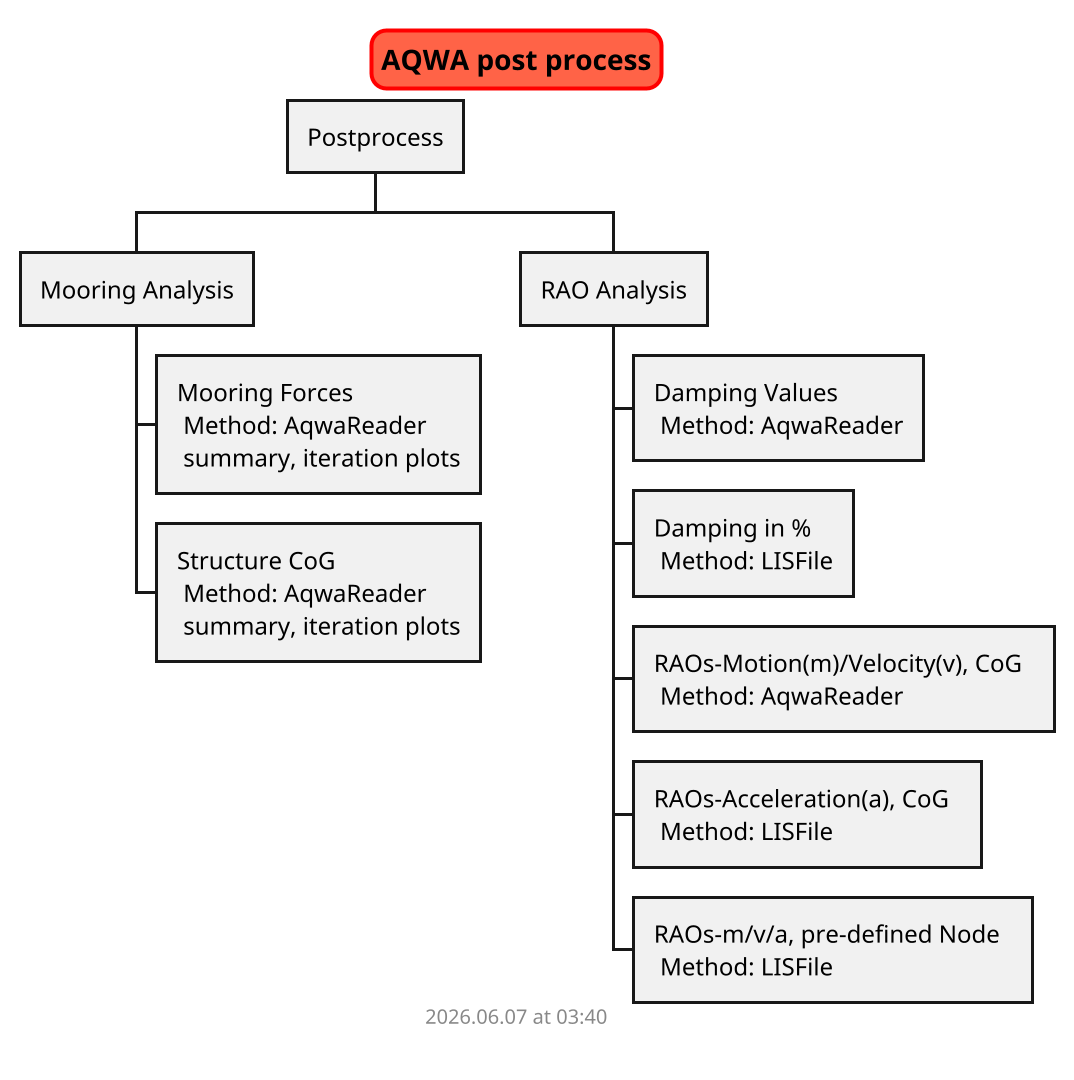 @startwbs aqwa_postproc

scale 2
skinparam titleBorderRoundCorner 15
skinparam titleBorderThickness 2
skinparam titleBorderColor red
skinparam titleBackgroundColor Tomato

title AQWA post process

* Postprocess

** Mooring Analysis
*** Mooring Forces \n Method: AqwaReader \n summary, iteration plots
*** Structure CoG \n Method: AqwaReader \n summary, iteration plots


** RAO Analysis
*** Damping Values  \n Method: AqwaReader
*** Damping in %  \n Method: LISFile
*** RAOs-Motion(m)/Velocity(v), CoG  \n Method: AqwaReader
*** RAOs-Acceleration(a), CoG  \n Method: LISFile
*** RAOs-m/v/a, pre-defined Node  \n Method: LISFile

footer
%date("yyyy.MM.dd' at 'HH:mm")
%filename()
end footer

@endwbs
